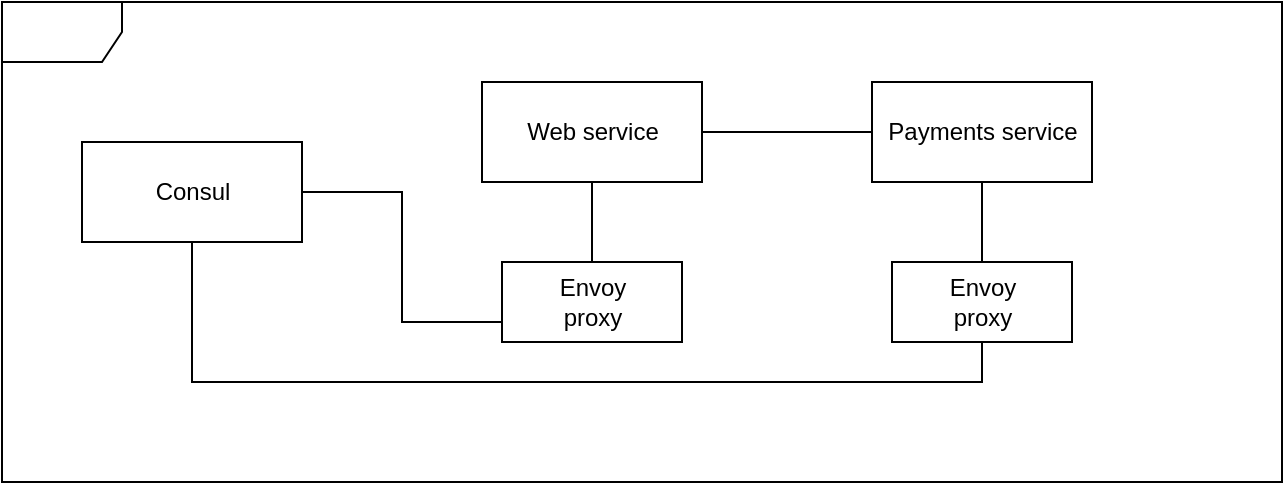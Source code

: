 <mxfile version="14.5.8" type="device"><diagram id="5dYdsDMs3r2a4ZO-as1f" name="Page-1"><mxGraphModel dx="1422" dy="762" grid="1" gridSize="10" guides="1" tooltips="1" connect="1" arrows="1" fold="1" page="1" pageScale="1" pageWidth="1169" pageHeight="827" math="0" shadow="0"><root><mxCell id="0"/><mxCell id="1" parent="0"/><mxCell id="q5yOujRUgMoiAL5wuMu9-6" value="" style="shape=umlFrame;whiteSpace=wrap;html=1;" vertex="1" parent="1"><mxGeometry x="40" y="160" width="640" height="240" as="geometry"/></mxCell><mxCell id="q5yOujRUgMoiAL5wuMu9-10" style="edgeStyle=orthogonalEdgeStyle;rounded=0;orthogonalLoop=1;jettySize=auto;html=1;exitX=1;exitY=0.5;exitDx=0;exitDy=0;entryX=0;entryY=0.75;entryDx=0;entryDy=0;endArrow=none;endFill=0;" edge="1" parent="1" source="q5yOujRUgMoiAL5wuMu9-1" target="q5yOujRUgMoiAL5wuMu9-4"><mxGeometry relative="1" as="geometry"/></mxCell><mxCell id="q5yOujRUgMoiAL5wuMu9-11" style="edgeStyle=orthogonalEdgeStyle;rounded=0;orthogonalLoop=1;jettySize=auto;html=1;exitX=0.5;exitY=1;exitDx=0;exitDy=0;entryX=0.5;entryY=1;entryDx=0;entryDy=0;endArrow=none;endFill=0;" edge="1" parent="1" source="q5yOujRUgMoiAL5wuMu9-1" target="q5yOujRUgMoiAL5wuMu9-5"><mxGeometry relative="1" as="geometry"/></mxCell><mxCell id="q5yOujRUgMoiAL5wuMu9-1" value="Consul" style="html=1;" vertex="1" parent="1"><mxGeometry x="80" y="230" width="110" height="50" as="geometry"/></mxCell><mxCell id="q5yOujRUgMoiAL5wuMu9-7" style="edgeStyle=orthogonalEdgeStyle;rounded=0;orthogonalLoop=1;jettySize=auto;html=1;entryX=0.5;entryY=0;entryDx=0;entryDy=0;endArrow=none;endFill=0;" edge="1" parent="1" source="q5yOujRUgMoiAL5wuMu9-2" target="q5yOujRUgMoiAL5wuMu9-4"><mxGeometry relative="1" as="geometry"/></mxCell><mxCell id="q5yOujRUgMoiAL5wuMu9-2" value="Web service" style="html=1;" vertex="1" parent="1"><mxGeometry x="280" y="200" width="110" height="50" as="geometry"/></mxCell><mxCell id="q5yOujRUgMoiAL5wuMu9-8" style="edgeStyle=orthogonalEdgeStyle;rounded=0;orthogonalLoop=1;jettySize=auto;html=1;exitX=0.5;exitY=1;exitDx=0;exitDy=0;endArrow=none;endFill=0;" edge="1" parent="1" source="q5yOujRUgMoiAL5wuMu9-3" target="q5yOujRUgMoiAL5wuMu9-5"><mxGeometry relative="1" as="geometry"/></mxCell><mxCell id="q5yOujRUgMoiAL5wuMu9-12" style="edgeStyle=orthogonalEdgeStyle;rounded=0;orthogonalLoop=1;jettySize=auto;html=1;exitX=0;exitY=0.5;exitDx=0;exitDy=0;entryX=1;entryY=0.5;entryDx=0;entryDy=0;endArrow=none;endFill=0;" edge="1" parent="1" source="q5yOujRUgMoiAL5wuMu9-3" target="q5yOujRUgMoiAL5wuMu9-2"><mxGeometry relative="1" as="geometry"/></mxCell><mxCell id="q5yOujRUgMoiAL5wuMu9-3" value="Payments service" style="html=1;" vertex="1" parent="1"><mxGeometry x="475" y="200" width="110" height="50" as="geometry"/></mxCell><mxCell id="q5yOujRUgMoiAL5wuMu9-4" value="Envoy&lt;br&gt;proxy" style="html=1;" vertex="1" parent="1"><mxGeometry x="290" y="290" width="90" height="40" as="geometry"/></mxCell><mxCell id="q5yOujRUgMoiAL5wuMu9-5" value="Envoy&lt;br&gt;proxy" style="html=1;" vertex="1" parent="1"><mxGeometry x="485" y="290" width="90" height="40" as="geometry"/></mxCell></root></mxGraphModel></diagram></mxfile>
